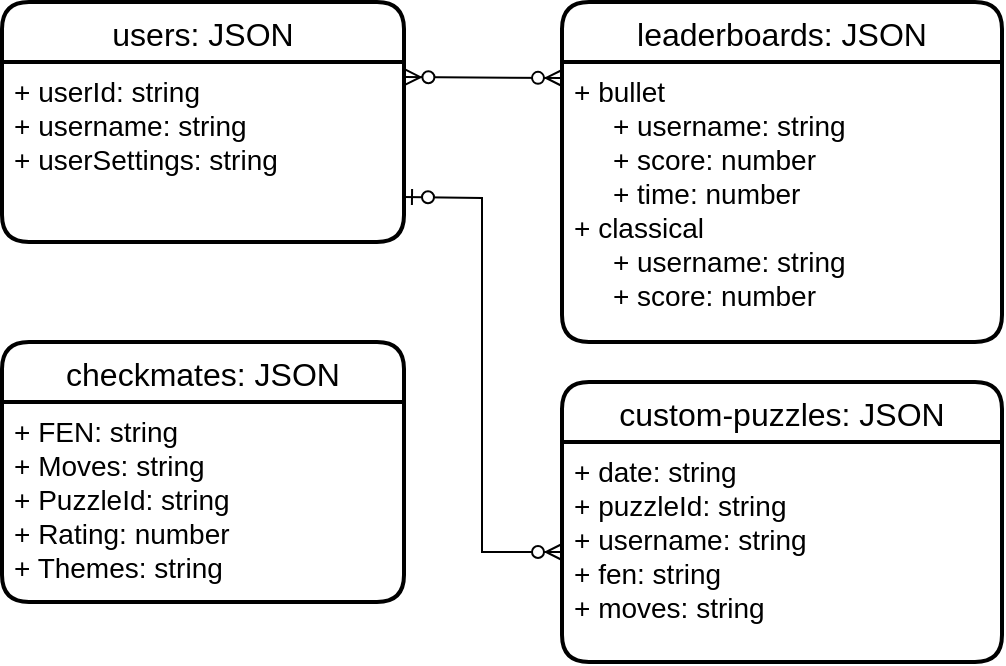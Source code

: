 <mxfile version="21.2.1" type="device">
  <diagram id="R2lEEEUBdFMjLlhIrx00" name="Page-1">
    <mxGraphModel dx="889" dy="859" grid="0" gridSize="10" guides="1" tooltips="1" connect="1" arrows="1" fold="1" page="1" pageScale="1" pageWidth="1100" pageHeight="1700" background="#FFFFFF" math="0" shadow="0" extFonts="Permanent Marker^https://fonts.googleapis.com/css?family=Permanent+Marker">
      <root>
        <mxCell id="0" />
        <mxCell id="1" parent="0" />
        <mxCell id="6R0vGIKDrxl8fBh4y2tq-8" value="checkmates: JSON" style="swimlane;childLayout=stackLayout;horizontal=1;startSize=30;horizontalStack=0;rounded=1;fontSize=16;fontStyle=0;strokeWidth=2;resizeParent=0;resizeLast=1;shadow=0;dashed=0;align=center;" parent="1" vertex="1">
          <mxGeometry x="400" y="370" width="201" height="130" as="geometry" />
        </mxCell>
        <mxCell id="6R0vGIKDrxl8fBh4y2tq-9" value="+ FEN: string&#xa;+ Moves: string&#xa;+ PuzzleId: string&#xa;+ Rating: number&#xa;+ Themes: string" style="align=left;strokeColor=none;fillColor=none;spacingLeft=4;fontSize=14;verticalAlign=top;resizable=0;rotatable=0;part=1;" parent="6R0vGIKDrxl8fBh4y2tq-8" vertex="1">
          <mxGeometry y="30" width="201" height="100" as="geometry" />
        </mxCell>
        <mxCell id="6R0vGIKDrxl8fBh4y2tq-66" value="users: JSON" style="swimlane;childLayout=stackLayout;horizontal=1;startSize=30;horizontalStack=0;rounded=1;fontSize=16;fontStyle=0;strokeWidth=2;resizeParent=0;resizeLast=1;shadow=0;dashed=0;align=center;" parent="1" vertex="1">
          <mxGeometry x="400" y="200" width="201" height="120" as="geometry" />
        </mxCell>
        <mxCell id="6R0vGIKDrxl8fBh4y2tq-67" value="+ userId: string&#xa;+ username: string&#xa;+ userSettings: string" style="align=left;strokeColor=none;fillColor=none;spacingLeft=4;fontSize=14;verticalAlign=top;resizable=0;rotatable=0;part=1;" parent="6R0vGIKDrxl8fBh4y2tq-66" vertex="1">
          <mxGeometry y="30" width="201" height="90" as="geometry" />
        </mxCell>
        <mxCell id="6R0vGIKDrxl8fBh4y2tq-73" value="custom-puzzles: JSON" style="swimlane;childLayout=stackLayout;horizontal=1;startSize=30;horizontalStack=0;rounded=1;fontSize=16;fontStyle=0;strokeWidth=2;resizeParent=0;resizeLast=1;shadow=0;dashed=0;align=center;" parent="1" vertex="1">
          <mxGeometry x="680" y="390" width="220" height="140" as="geometry" />
        </mxCell>
        <mxCell id="6R0vGIKDrxl8fBh4y2tq-74" value="+ date: string&#xa;+ puzzleId: string&#xa;+ username: string&#xa;+ fen: string&#xa;+ moves: string" style="align=left;strokeColor=none;fillColor=none;spacingLeft=4;fontSize=14;verticalAlign=top;resizable=0;rotatable=0;part=1;" parent="6R0vGIKDrxl8fBh4y2tq-73" vertex="1">
          <mxGeometry y="30" width="220" height="110" as="geometry" />
        </mxCell>
        <mxCell id="6R0vGIKDrxl8fBh4y2tq-75" value="leaderboards: JSON" style="swimlane;childLayout=stackLayout;horizontal=1;startSize=30;horizontalStack=0;rounded=1;fontSize=16;fontStyle=0;strokeWidth=2;resizeParent=0;resizeLast=1;shadow=0;dashed=0;align=center;" parent="1" vertex="1">
          <mxGeometry x="680" y="200" width="220" height="170" as="geometry" />
        </mxCell>
        <mxCell id="6R0vGIKDrxl8fBh4y2tq-76" value="+ bullet&#xa;     + username: string&#xa;     + score: number&#xa;     + time: number&#xa;+ classical&#xa;     + username: string&#xa;     + score: number&#xa;" style="align=left;strokeColor=none;fillColor=none;spacingLeft=4;fontSize=14;verticalAlign=top;resizable=0;rotatable=0;part=1;" parent="6R0vGIKDrxl8fBh4y2tq-75" vertex="1">
          <mxGeometry y="30" width="220" height="140" as="geometry" />
        </mxCell>
        <mxCell id="6R0vGIKDrxl8fBh4y2tq-81" value="" style="fontSize=12;html=1;startArrow=ERzeroToOne;endArrow=ERzeroToMany;rounded=0;labelBackgroundColor=default;strokeColor=default;fontFamily=Helvetica;fontColor=default;shape=connector;exitX=1;exitY=0.75;exitDx=0;exitDy=0;entryX=0;entryY=0.5;entryDx=0;entryDy=0;" parent="1" source="6R0vGIKDrxl8fBh4y2tq-67" target="6R0vGIKDrxl8fBh4y2tq-74" edge="1">
          <mxGeometry width="100" height="100" relative="1" as="geometry">
            <mxPoint x="400" y="250" as="sourcePoint" />
            <mxPoint x="640" y="480" as="targetPoint" />
            <Array as="points">
              <mxPoint x="640" y="298" />
              <mxPoint x="640" y="475" />
            </Array>
          </mxGeometry>
        </mxCell>
        <mxCell id="6R0vGIKDrxl8fBh4y2tq-83" value="" style="fontSize=12;html=1;startArrow=ERzeroToMany;endArrow=ERzeroToMany;rounded=0;labelBackgroundColor=default;strokeColor=default;fontFamily=Helvetica;fontColor=default;shape=connector;exitX=1.001;exitY=0.084;exitDx=0;exitDy=0;exitPerimeter=0;" parent="1" source="6R0vGIKDrxl8fBh4y2tq-67" edge="1">
          <mxGeometry width="100" height="100" relative="1" as="geometry">
            <mxPoint x="570" y="550" as="sourcePoint" />
            <mxPoint x="680" y="238" as="targetPoint" />
          </mxGeometry>
        </mxCell>
      </root>
    </mxGraphModel>
  </diagram>
</mxfile>
